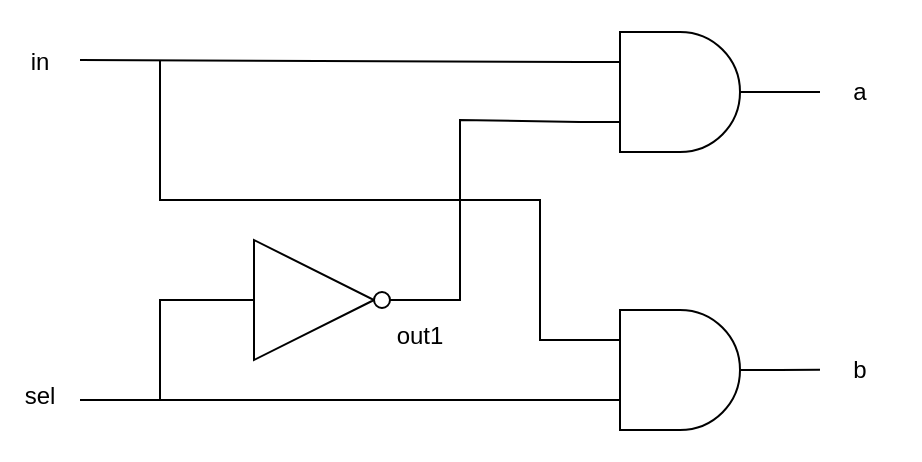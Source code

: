 <mxfile version="24.7.17">
  <diagram name="ページ1" id="kCZ1K9Wbg2DakUKIsbAN">
    <mxGraphModel dx="757" dy="599" grid="1" gridSize="10" guides="1" tooltips="1" connect="1" arrows="1" fold="1" page="1" pageScale="1" pageWidth="827" pageHeight="1169" math="0" shadow="0">
      <root>
        <mxCell id="0" />
        <mxCell id="1" parent="0" />
        <mxCell id="sj-Xl-VKGFbc74TvxPdX-16" value="" style="rounded=0;whiteSpace=wrap;html=1;fillColor=none;strokeColor=none;" vertex="1" parent="1">
          <mxGeometry x="100" y="370" width="460" height="230" as="geometry" />
        </mxCell>
        <mxCell id="sj-Xl-VKGFbc74TvxPdX-1" value="in" style="text;html=1;align=center;verticalAlign=middle;whiteSpace=wrap;rounded=0;" vertex="1" parent="1">
          <mxGeometry x="100" y="386" width="40" height="30" as="geometry" />
        </mxCell>
        <mxCell id="sj-Xl-VKGFbc74TvxPdX-2" value="sel" style="text;html=1;align=center;verticalAlign=middle;whiteSpace=wrap;rounded=0;" vertex="1" parent="1">
          <mxGeometry x="100" y="553" width="40" height="30" as="geometry" />
        </mxCell>
        <mxCell id="sj-Xl-VKGFbc74TvxPdX-3" value="" style="verticalLabelPosition=bottom;shadow=0;dashed=0;align=center;html=1;verticalAlign=top;shape=mxgraph.electrical.logic_gates.inverter_2" vertex="1" parent="1">
          <mxGeometry x="210" y="490" width="100" height="60" as="geometry" />
        </mxCell>
        <mxCell id="sj-Xl-VKGFbc74TvxPdX-4" value="" style="verticalLabelPosition=bottom;shadow=0;dashed=0;align=center;html=1;verticalAlign=top;shape=mxgraph.electrical.logic_gates.logic_gate;operation=and;" vertex="1" parent="1">
          <mxGeometry x="390" y="386" width="100" height="60" as="geometry" />
        </mxCell>
        <mxCell id="sj-Xl-VKGFbc74TvxPdX-5" value="" style="verticalLabelPosition=bottom;shadow=0;dashed=0;align=center;html=1;verticalAlign=top;shape=mxgraph.electrical.logic_gates.logic_gate;operation=and;" vertex="1" parent="1">
          <mxGeometry x="390" y="525" width="100" height="60" as="geometry" />
        </mxCell>
        <mxCell id="sj-Xl-VKGFbc74TvxPdX-6" value="" style="endArrow=none;html=1;rounded=0;entryX=0;entryY=0.25;entryDx=0;entryDy=0;entryPerimeter=0;" edge="1" parent="1" target="sj-Xl-VKGFbc74TvxPdX-4">
          <mxGeometry width="50" height="50" relative="1" as="geometry">
            <mxPoint x="140" y="400" as="sourcePoint" />
            <mxPoint x="230" y="360" as="targetPoint" />
          </mxGeometry>
        </mxCell>
        <mxCell id="sj-Xl-VKGFbc74TvxPdX-7" value="" style="endArrow=none;html=1;rounded=0;entryX=0;entryY=0.75;entryDx=0;entryDy=0;entryPerimeter=0;" edge="1" parent="1" target="sj-Xl-VKGFbc74TvxPdX-5">
          <mxGeometry width="50" height="50" relative="1" as="geometry">
            <mxPoint x="140" y="570" as="sourcePoint" />
            <mxPoint x="200" y="565" as="targetPoint" />
          </mxGeometry>
        </mxCell>
        <mxCell id="sj-Xl-VKGFbc74TvxPdX-8" value="" style="endArrow=none;html=1;rounded=0;entryX=0;entryY=0.5;entryDx=0;entryDy=0;entryPerimeter=0;" edge="1" parent="1" target="sj-Xl-VKGFbc74TvxPdX-3">
          <mxGeometry width="50" height="50" relative="1" as="geometry">
            <mxPoint x="180" y="570" as="sourcePoint" />
            <mxPoint x="210" y="520" as="targetPoint" />
            <Array as="points">
              <mxPoint x="180" y="520" />
            </Array>
          </mxGeometry>
        </mxCell>
        <mxCell id="sj-Xl-VKGFbc74TvxPdX-9" value="" style="endArrow=none;html=1;rounded=0;entryX=0;entryY=0.75;entryDx=0;entryDy=0;entryPerimeter=0;exitX=1;exitY=0.5;exitDx=0;exitDy=0;exitPerimeter=0;" edge="1" parent="1" source="sj-Xl-VKGFbc74TvxPdX-3" target="sj-Xl-VKGFbc74TvxPdX-4">
          <mxGeometry width="50" height="50" relative="1" as="geometry">
            <mxPoint x="330" y="510" as="sourcePoint" />
            <mxPoint x="380" y="460" as="targetPoint" />
            <Array as="points">
              <mxPoint x="330" y="520" />
              <mxPoint x="330" y="430" />
            </Array>
          </mxGeometry>
        </mxCell>
        <mxCell id="sj-Xl-VKGFbc74TvxPdX-10" value="" style="endArrow=none;html=1;rounded=0;entryX=0;entryY=0.25;entryDx=0;entryDy=0;entryPerimeter=0;" edge="1" parent="1" target="sj-Xl-VKGFbc74TvxPdX-5">
          <mxGeometry width="50" height="50" relative="1" as="geometry">
            <mxPoint x="180" y="400" as="sourcePoint" />
            <mxPoint x="230" y="410" as="targetPoint" />
            <Array as="points">
              <mxPoint x="180" y="470" />
              <mxPoint x="370" y="470" />
              <mxPoint x="370" y="540" />
            </Array>
          </mxGeometry>
        </mxCell>
        <mxCell id="sj-Xl-VKGFbc74TvxPdX-11" value="out1" style="text;html=1;align=center;verticalAlign=middle;whiteSpace=wrap;rounded=0;" vertex="1" parent="1">
          <mxGeometry x="290" y="523" width="40" height="30" as="geometry" />
        </mxCell>
        <mxCell id="sj-Xl-VKGFbc74TvxPdX-12" value="a" style="text;html=1;align=center;verticalAlign=middle;whiteSpace=wrap;rounded=0;" vertex="1" parent="1">
          <mxGeometry x="520" y="401" width="20" height="30" as="geometry" />
        </mxCell>
        <mxCell id="sj-Xl-VKGFbc74TvxPdX-13" value="" style="endArrow=none;html=1;rounded=0;entryX=1;entryY=0.5;entryDx=0;entryDy=0;entryPerimeter=0;" edge="1" parent="1" target="sj-Xl-VKGFbc74TvxPdX-4">
          <mxGeometry width="50" height="50" relative="1" as="geometry">
            <mxPoint x="510" y="416" as="sourcePoint" />
            <mxPoint x="530" y="460" as="targetPoint" />
          </mxGeometry>
        </mxCell>
        <mxCell id="sj-Xl-VKGFbc74TvxPdX-14" value="" style="endArrow=none;html=1;rounded=0;" edge="1" parent="1">
          <mxGeometry width="50" height="50" relative="1" as="geometry">
            <mxPoint x="510" y="554.89" as="sourcePoint" />
            <mxPoint x="490" y="555" as="targetPoint" />
          </mxGeometry>
        </mxCell>
        <mxCell id="sj-Xl-VKGFbc74TvxPdX-15" value="b" style="text;html=1;align=center;verticalAlign=middle;whiteSpace=wrap;rounded=0;" vertex="1" parent="1">
          <mxGeometry x="520" y="540" width="20" height="30" as="geometry" />
        </mxCell>
      </root>
    </mxGraphModel>
  </diagram>
</mxfile>
